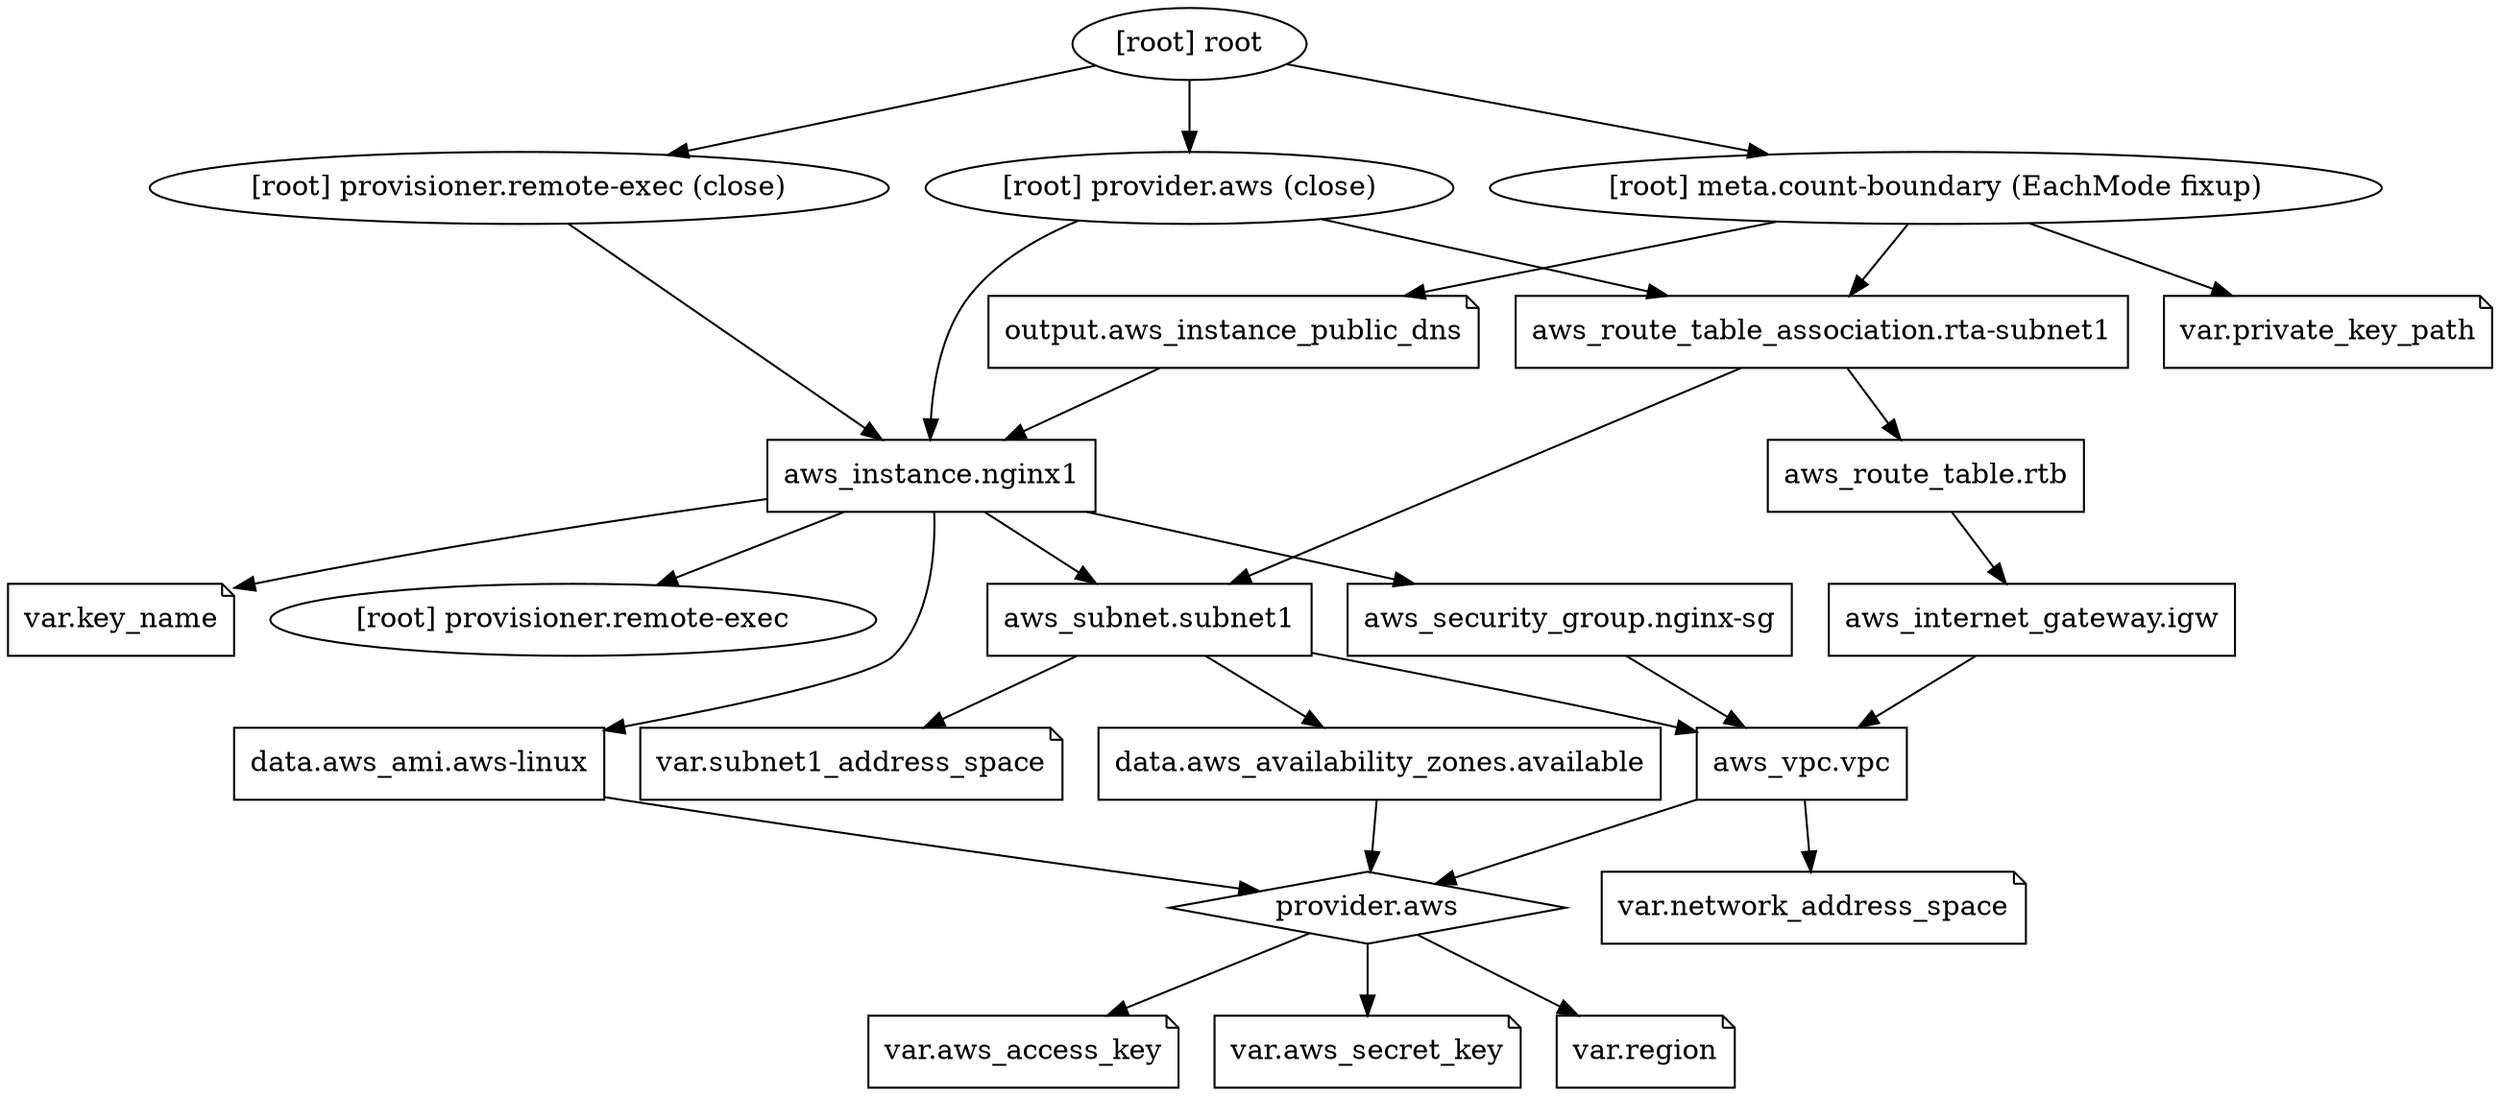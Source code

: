 digraph {
	compound = "true"
	newrank = "true"
	subgraph "root" {
		"[root] aws_instance.nginx1" [label = "aws_instance.nginx1", shape = "box"]
		"[root] aws_internet_gateway.igw" [label = "aws_internet_gateway.igw", shape = "box"]
		"[root] aws_route_table.rtb" [label = "aws_route_table.rtb", shape = "box"]
		"[root] aws_route_table_association.rta-subnet1" [label = "aws_route_table_association.rta-subnet1", shape = "box"]
		"[root] aws_security_group.nginx-sg" [label = "aws_security_group.nginx-sg", shape = "box"]
		"[root] aws_subnet.subnet1" [label = "aws_subnet.subnet1", shape = "box"]
		"[root] aws_vpc.vpc" [label = "aws_vpc.vpc", shape = "box"]
		"[root] data.aws_ami.aws-linux" [label = "data.aws_ami.aws-linux", shape = "box"]
		"[root] data.aws_availability_zones.available" [label = "data.aws_availability_zones.available", shape = "box"]
		"[root] output.aws_instance_public_dns" [label = "output.aws_instance_public_dns", shape = "note"]
		"[root] provider.aws" [label = "provider.aws", shape = "diamond"]
		"[root] var.aws_access_key" [label = "var.aws_access_key", shape = "note"]
		"[root] var.aws_secret_key" [label = "var.aws_secret_key", shape = "note"]
		"[root] var.key_name" [label = "var.key_name", shape = "note"]
		"[root] var.network_address_space" [label = "var.network_address_space", shape = "note"]
		"[root] var.private_key_path" [label = "var.private_key_path", shape = "note"]
		"[root] var.region" [label = "var.region", shape = "note"]
		"[root] var.subnet1_address_space" [label = "var.subnet1_address_space", shape = "note"]
		"[root] aws_instance.nginx1" -> "[root] aws_security_group.nginx-sg"
		"[root] aws_instance.nginx1" -> "[root] aws_subnet.subnet1"
		"[root] aws_instance.nginx1" -> "[root] data.aws_ami.aws-linux"
		"[root] aws_instance.nginx1" -> "[root] provisioner.remote-exec"
		"[root] aws_instance.nginx1" -> "[root] var.key_name"
		"[root] aws_internet_gateway.igw" -> "[root] aws_vpc.vpc"
		"[root] aws_route_table.rtb" -> "[root] aws_internet_gateway.igw"
		"[root] aws_route_table_association.rta-subnet1" -> "[root] aws_route_table.rtb"
		"[root] aws_route_table_association.rta-subnet1" -> "[root] aws_subnet.subnet1"
		"[root] aws_security_group.nginx-sg" -> "[root] aws_vpc.vpc"
		"[root] aws_subnet.subnet1" -> "[root] aws_vpc.vpc"
		"[root] aws_subnet.subnet1" -> "[root] data.aws_availability_zones.available"
		"[root] aws_subnet.subnet1" -> "[root] var.subnet1_address_space"
		"[root] aws_vpc.vpc" -> "[root] provider.aws"
		"[root] aws_vpc.vpc" -> "[root] var.network_address_space"
		"[root] data.aws_ami.aws-linux" -> "[root] provider.aws"
		"[root] data.aws_availability_zones.available" -> "[root] provider.aws"
		"[root] meta.count-boundary (EachMode fixup)" -> "[root] aws_route_table_association.rta-subnet1"
		"[root] meta.count-boundary (EachMode fixup)" -> "[root] output.aws_instance_public_dns"
		"[root] meta.count-boundary (EachMode fixup)" -> "[root] var.private_key_path"
		"[root] output.aws_instance_public_dns" -> "[root] aws_instance.nginx1"
		"[root] provider.aws (close)" -> "[root] aws_instance.nginx1"
		"[root] provider.aws (close)" -> "[root] aws_route_table_association.rta-subnet1"
		"[root] provider.aws" -> "[root] var.aws_access_key"
		"[root] provider.aws" -> "[root] var.aws_secret_key"
		"[root] provider.aws" -> "[root] var.region"
		"[root] provisioner.remote-exec (close)" -> "[root] aws_instance.nginx1"
		"[root] root" -> "[root] meta.count-boundary (EachMode fixup)"
		"[root] root" -> "[root] provider.aws (close)"
		"[root] root" -> "[root] provisioner.remote-exec (close)"
	}
}

